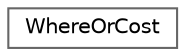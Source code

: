 digraph "Gráfico de Hierarquia de Classes"
{
 // LATEX_PDF_SIZE
  bgcolor="transparent";
  edge [fontname=Helvetica,fontsize=10,labelfontname=Helvetica,labelfontsize=10];
  node [fontname=Helvetica,fontsize=10,shape=box,height=0.2,width=0.4];
  rankdir="LR";
  Node0 [id="Node000000",label="WhereOrCost",height=0.2,width=0.4,color="grey40", fillcolor="white", style="filled",URL="$structWhereOrCost.html",tooltip=" "];
}
